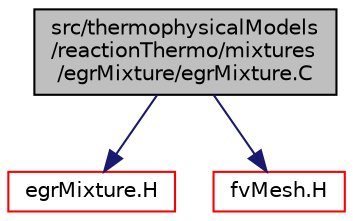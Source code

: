 digraph "src/thermophysicalModels/reactionThermo/mixtures/egrMixture/egrMixture.C"
{
  bgcolor="transparent";
  edge [fontname="Helvetica",fontsize="10",labelfontname="Helvetica",labelfontsize="10"];
  node [fontname="Helvetica",fontsize="10",shape=record];
  Node0 [label="src/thermophysicalModels\l/reactionThermo/mixtures\l/egrMixture/egrMixture.C",height=0.2,width=0.4,color="black", fillcolor="grey75", style="filled", fontcolor="black"];
  Node0 -> Node1 [color="midnightblue",fontsize="10",style="solid",fontname="Helvetica"];
  Node1 [label="egrMixture.H",height=0.2,width=0.4,color="red",URL="$a16628.html"];
  Node0 -> Node190 [color="midnightblue",fontsize="10",style="solid",fontname="Helvetica"];
  Node190 [label="fvMesh.H",height=0.2,width=0.4,color="red",URL="$a03719.html"];
}
